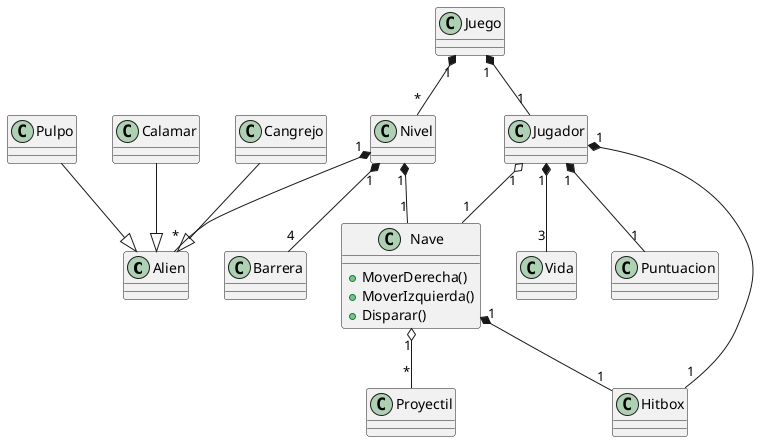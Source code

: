 @startuml space

class Alien 
class Nave {
    +MoverDerecha()
    +MoverIzquierda()
    +Disparar()

}
class Barrera
class Vida
class Juego
class Puntuacion
class Nivel
class Jugador
class Proyectil
class Pulpo
class Calamar
class Cangrejo
class Hitbox

Juego "1" *-- "*" Nivel
Nivel "1" *-- "*" Alien
Nivel "1" *-- "4" Barrera
Nivel "1" *-- "1" Nave

Jugador "1" o-- "1" Nave
Jugador "1" *-- "3" Vida
Jugador "1" *-- "1" Puntuacion
Jugador "1" *-- "1" Hitbox

Nave "1" o-- "*" Proyectil
Nave "1" *-- "1" Hitbox

Juego "1" *-- "1" Jugador

Calamar --|> Alien
Cangrejo --|> Alien
Pulpo --|> Alien

@enduml